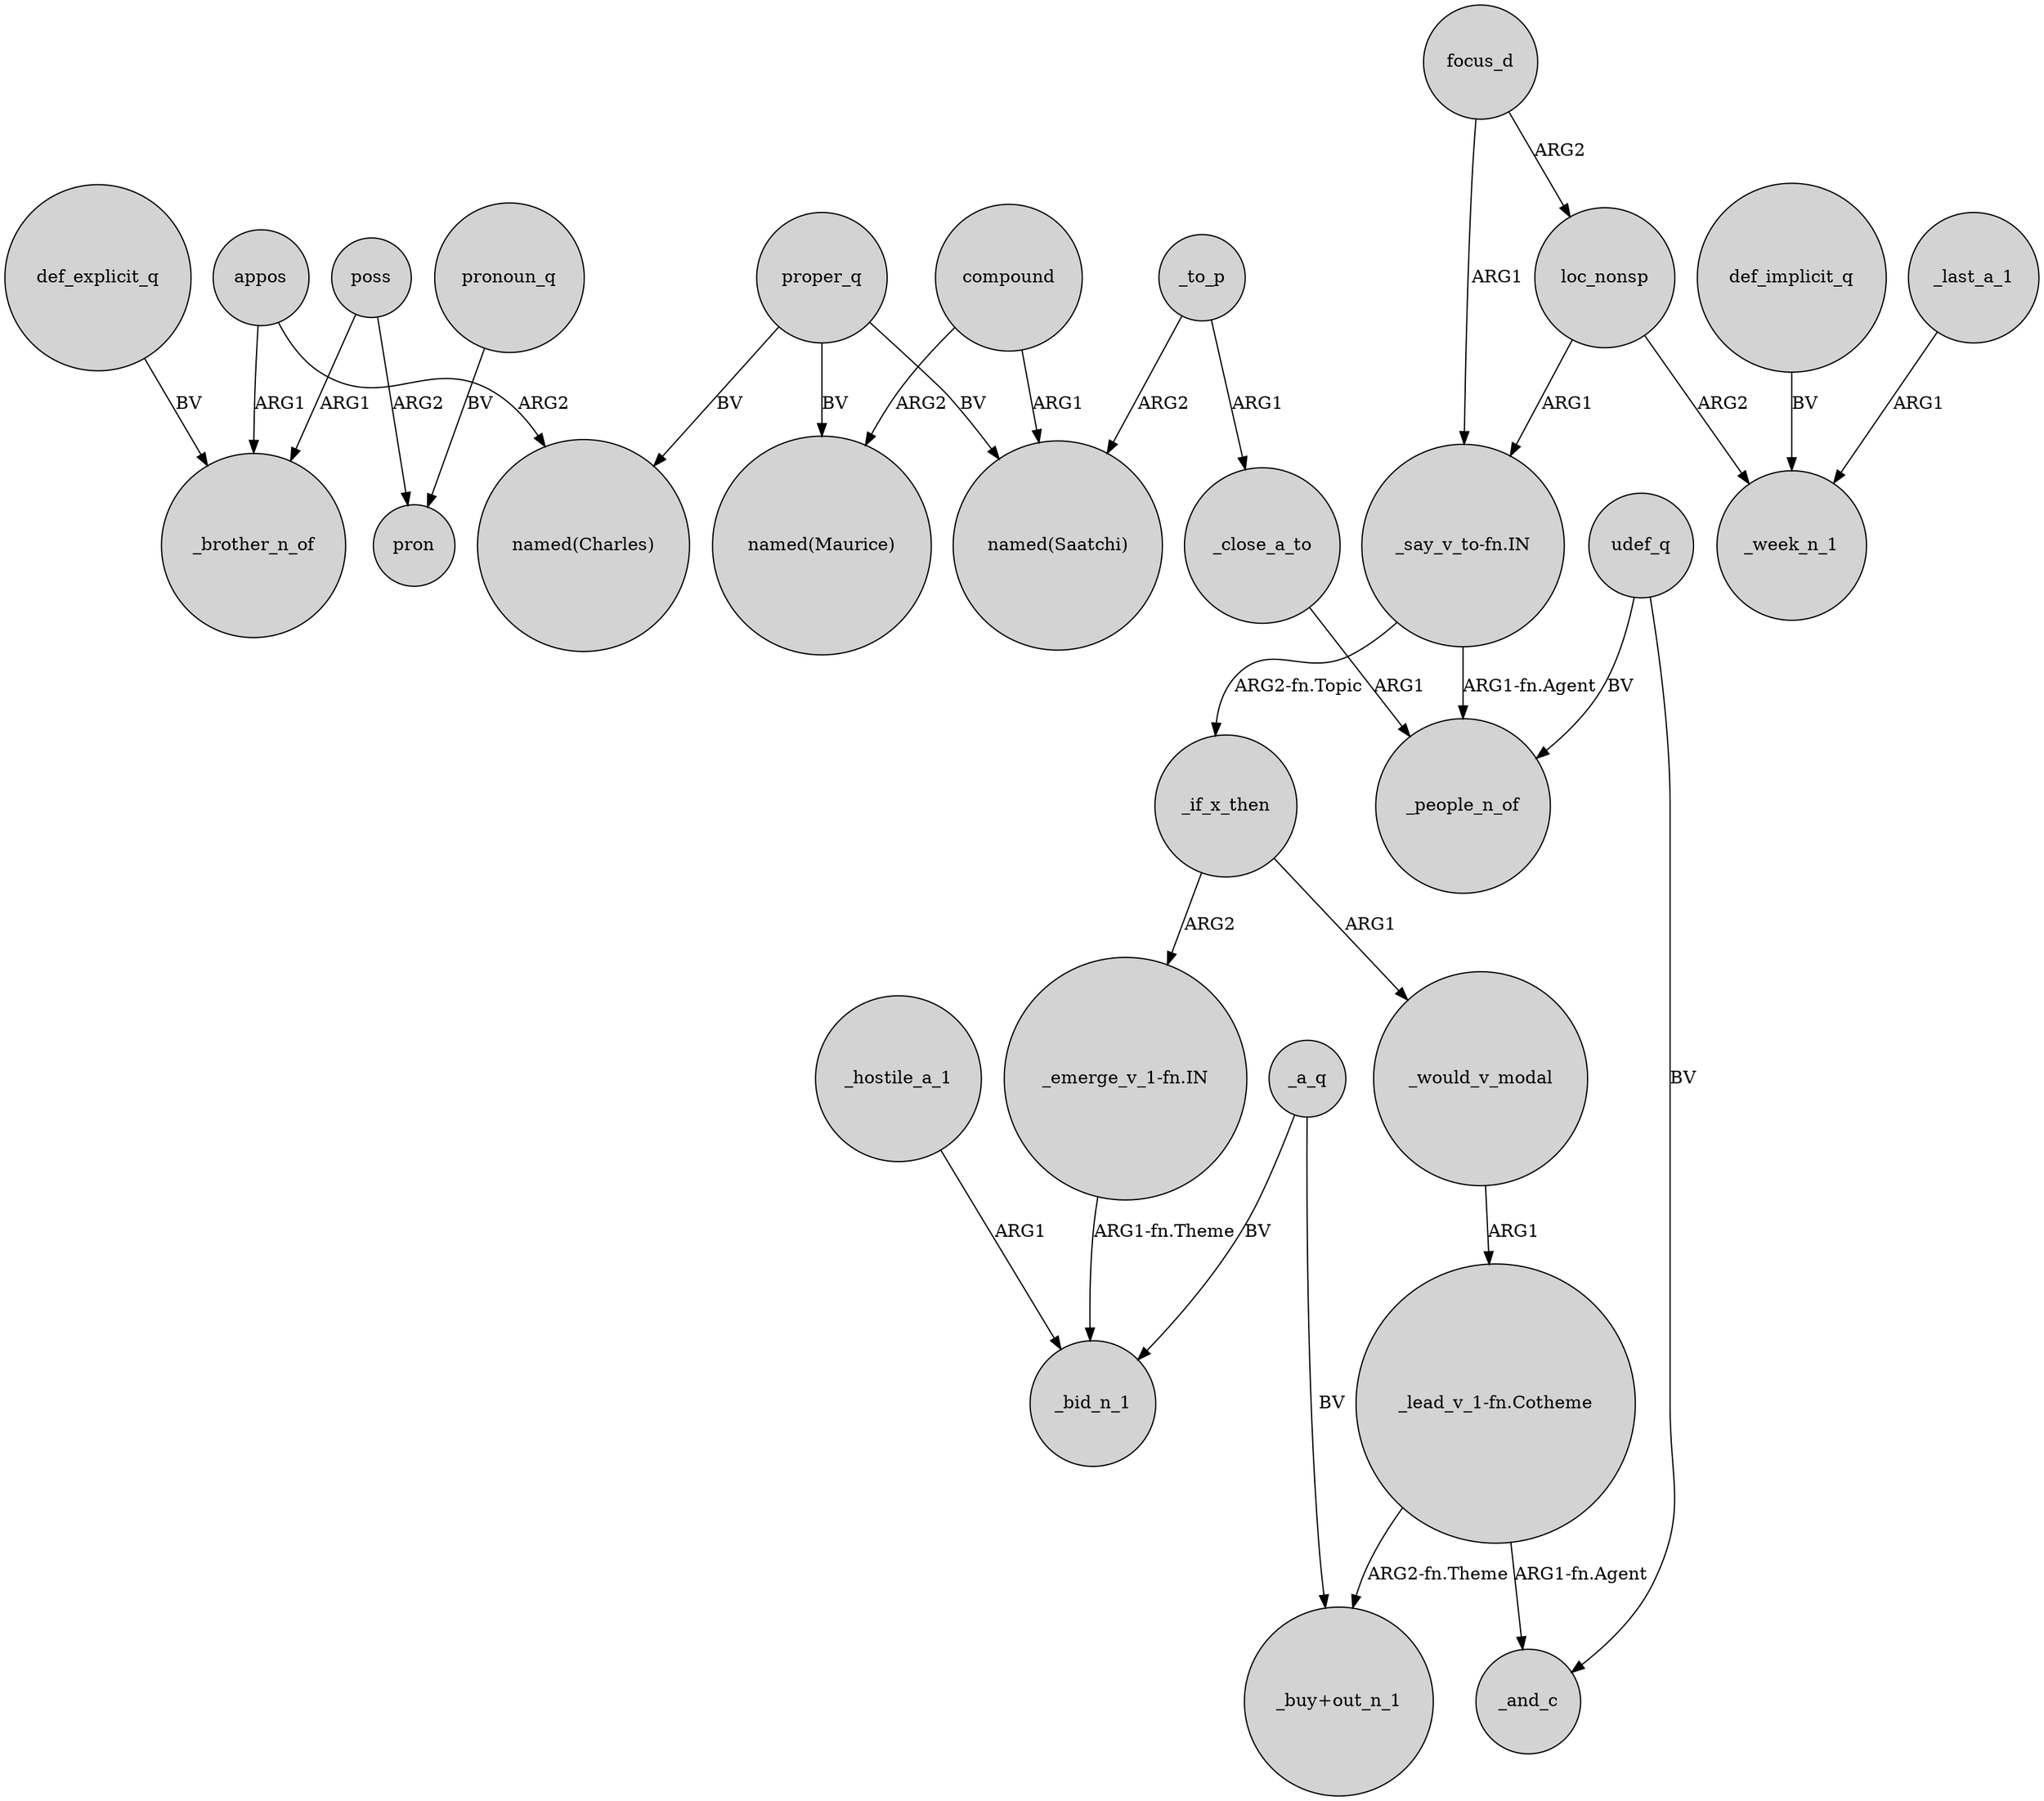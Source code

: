 digraph {
	node [shape=circle style=filled]
	poss -> _brother_n_of [label=ARG1]
	focus_d -> loc_nonsp [label=ARG2]
	"_say_v_to-fn.IN" -> _if_x_then [label="ARG2-fn.Topic"]
	def_implicit_q -> _week_n_1 [label=BV]
	poss -> pron [label=ARG2]
	"_emerge_v_1-fn.IN" -> _bid_n_1 [label="ARG1-fn.Theme"]
	_if_x_then -> "_emerge_v_1-fn.IN" [label=ARG2]
	def_explicit_q -> _brother_n_of [label=BV]
	compound -> "named(Maurice)" [label=ARG2]
	proper_q -> "named(Maurice)" [label=BV]
	_hostile_a_1 -> _bid_n_1 [label=ARG1]
	_a_q -> "_buy+out_n_1" [label=BV]
	compound -> "named(Saatchi)" [label=ARG1]
	udef_q -> _people_n_of [label=BV]
	"_say_v_to-fn.IN" -> _people_n_of [label="ARG1-fn.Agent"]
	loc_nonsp -> _week_n_1 [label=ARG2]
	pronoun_q -> pron [label=BV]
	_to_p -> "named(Saatchi)" [label=ARG2]
	_close_a_to -> _people_n_of [label=ARG1]
	loc_nonsp -> "_say_v_to-fn.IN" [label=ARG1]
	_last_a_1 -> _week_n_1 [label=ARG1]
	"_lead_v_1-fn.Cotheme" -> _and_c [label="ARG1-fn.Agent"]
	proper_q -> "named(Saatchi)" [label=BV]
	_a_q -> _bid_n_1 [label=BV]
	appos -> "named(Charles)" [label=ARG2]
	proper_q -> "named(Charles)" [label=BV]
	_to_p -> _close_a_to [label=ARG1]
	_if_x_then -> _would_v_modal [label=ARG1]
	appos -> _brother_n_of [label=ARG1]
	udef_q -> _and_c [label=BV]
	"_lead_v_1-fn.Cotheme" -> "_buy+out_n_1" [label="ARG2-fn.Theme"]
	focus_d -> "_say_v_to-fn.IN" [label=ARG1]
	_would_v_modal -> "_lead_v_1-fn.Cotheme" [label=ARG1]
}
